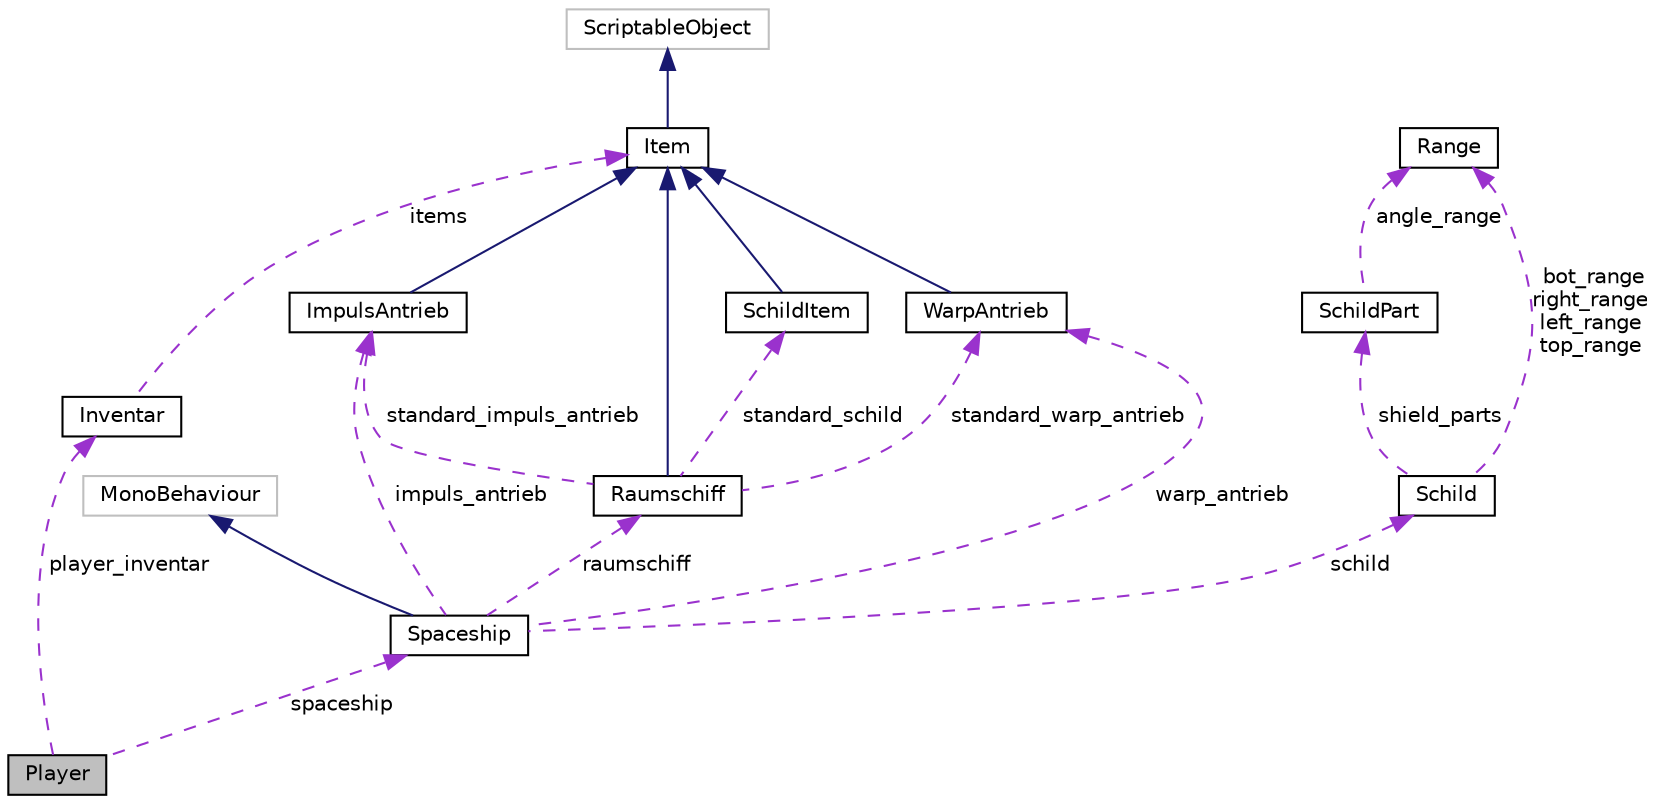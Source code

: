 digraph "Player"
{
  edge [fontname="Helvetica",fontsize="10",labelfontname="Helvetica",labelfontsize="10"];
  node [fontname="Helvetica",fontsize="10",shape=record];
  Node1 [label="Player",height=0.2,width=0.4,color="black", fillcolor="grey75", style="filled", fontcolor="black"];
  Node2 -> Node1 [dir="back",color="darkorchid3",fontsize="10",style="dashed",label=" player_inventar" ,fontname="Helvetica"];
  Node2 [label="Inventar",height=0.2,width=0.4,color="black", fillcolor="white", style="filled",URL="$class_inventar.html"];
  Node3 -> Node2 [dir="back",color="darkorchid3",fontsize="10",style="dashed",label=" items" ,fontname="Helvetica"];
  Node3 [label="Item",height=0.2,width=0.4,color="black", fillcolor="white", style="filled",URL="$class_item.html"];
  Node4 -> Node3 [dir="back",color="midnightblue",fontsize="10",style="solid",fontname="Helvetica"];
  Node4 [label="ScriptableObject",height=0.2,width=0.4,color="grey75", fillcolor="white", style="filled"];
  Node5 -> Node1 [dir="back",color="darkorchid3",fontsize="10",style="dashed",label=" spaceship" ,fontname="Helvetica"];
  Node5 [label="Spaceship",height=0.2,width=0.4,color="black", fillcolor="white", style="filled",URL="$class_spaceship.html"];
  Node6 -> Node5 [dir="back",color="midnightblue",fontsize="10",style="solid",fontname="Helvetica"];
  Node6 [label="MonoBehaviour",height=0.2,width=0.4,color="grey75", fillcolor="white", style="filled"];
  Node7 -> Node5 [dir="back",color="darkorchid3",fontsize="10",style="dashed",label=" impuls_antrieb" ,fontname="Helvetica"];
  Node7 [label="ImpulsAntrieb",height=0.2,width=0.4,color="black", fillcolor="white", style="filled",URL="$class_impuls_antrieb.html"];
  Node3 -> Node7 [dir="back",color="midnightblue",fontsize="10",style="solid",fontname="Helvetica"];
  Node8 -> Node5 [dir="back",color="darkorchid3",fontsize="10",style="dashed",label=" warp_antrieb" ,fontname="Helvetica"];
  Node8 [label="WarpAntrieb",height=0.2,width=0.4,color="black", fillcolor="white", style="filled",URL="$class_warp_antrieb.html"];
  Node3 -> Node8 [dir="back",color="midnightblue",fontsize="10",style="solid",fontname="Helvetica"];
  Node9 -> Node5 [dir="back",color="darkorchid3",fontsize="10",style="dashed",label=" schild" ,fontname="Helvetica"];
  Node9 [label="Schild",height=0.2,width=0.4,color="black", fillcolor="white", style="filled",URL="$class_schild.html"];
  Node10 -> Node9 [dir="back",color="darkorchid3",fontsize="10",style="dashed",label=" bot_range\nright_range\nleft_range\ntop_range" ,fontname="Helvetica"];
  Node10 [label="Range",height=0.2,width=0.4,color="black", fillcolor="white", style="filled",URL="$class_range.html"];
  Node11 -> Node9 [dir="back",color="darkorchid3",fontsize="10",style="dashed",label=" shield_parts" ,fontname="Helvetica"];
  Node11 [label="SchildPart",height=0.2,width=0.4,color="black", fillcolor="white", style="filled",URL="$class_schild_part.html"];
  Node10 -> Node11 [dir="back",color="darkorchid3",fontsize="10",style="dashed",label=" angle_range" ,fontname="Helvetica"];
  Node12 -> Node5 [dir="back",color="darkorchid3",fontsize="10",style="dashed",label=" raumschiff" ,fontname="Helvetica"];
  Node12 [label="Raumschiff",height=0.2,width=0.4,color="black", fillcolor="white", style="filled",URL="$class_raumschiff.html"];
  Node3 -> Node12 [dir="back",color="midnightblue",fontsize="10",style="solid",fontname="Helvetica"];
  Node7 -> Node12 [dir="back",color="darkorchid3",fontsize="10",style="dashed",label=" standard_impuls_antrieb" ,fontname="Helvetica"];
  Node8 -> Node12 [dir="back",color="darkorchid3",fontsize="10",style="dashed",label=" standard_warp_antrieb" ,fontname="Helvetica"];
  Node13 -> Node12 [dir="back",color="darkorchid3",fontsize="10",style="dashed",label=" standard_schild" ,fontname="Helvetica"];
  Node13 [label="SchildItem",height=0.2,width=0.4,color="black", fillcolor="white", style="filled",URL="$class_schild_item.html"];
  Node3 -> Node13 [dir="back",color="midnightblue",fontsize="10",style="solid",fontname="Helvetica"];
}
